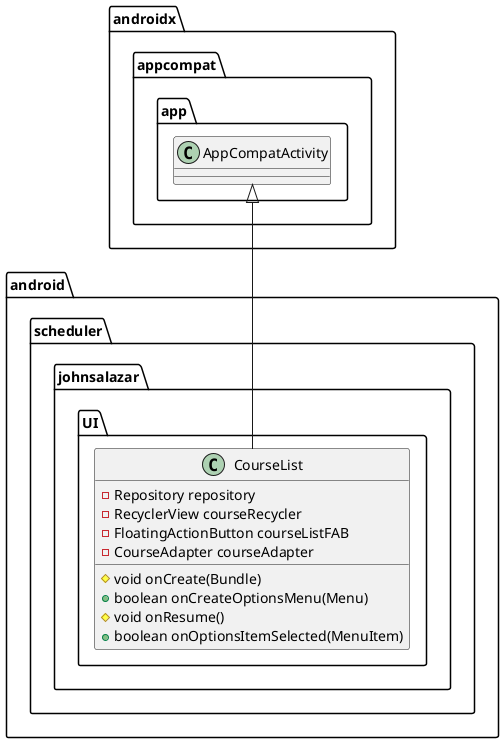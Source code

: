 @startuml
class android.scheduler.johnsalazar.UI.CourseList {
- Repository repository
- RecyclerView courseRecycler
- FloatingActionButton courseListFAB
- CourseAdapter courseAdapter
# void onCreate(Bundle)
+ boolean onCreateOptionsMenu(Menu)
# void onResume()
+ boolean onOptionsItemSelected(MenuItem)
}




androidx.appcompat.app.AppCompatActivity <|-- android.scheduler.johnsalazar.UI.CourseList
@enduml